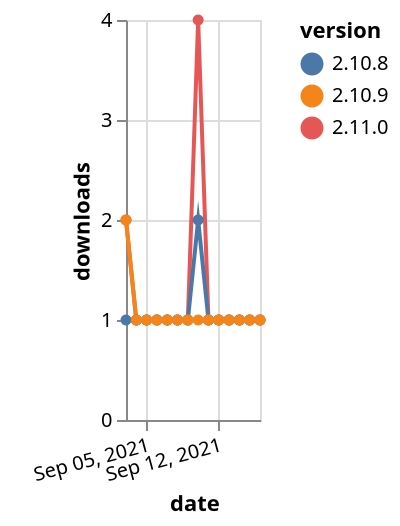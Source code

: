 {"$schema": "https://vega.github.io/schema/vega-lite/v5.json", "description": "A simple bar chart with embedded data.", "data": {"values": [{"date": "2021-09-03", "total": 127, "delta": 2, "version": "2.11.0"}, {"date": "2021-09-04", "total": 128, "delta": 1, "version": "2.11.0"}, {"date": "2021-09-05", "total": 129, "delta": 1, "version": "2.11.0"}, {"date": "2021-09-06", "total": 130, "delta": 1, "version": "2.11.0"}, {"date": "2021-09-07", "total": 131, "delta": 1, "version": "2.11.0"}, {"date": "2021-09-08", "total": 132, "delta": 1, "version": "2.11.0"}, {"date": "2021-09-09", "total": 133, "delta": 1, "version": "2.11.0"}, {"date": "2021-09-10", "total": 137, "delta": 4, "version": "2.11.0"}, {"date": "2021-09-11", "total": 138, "delta": 1, "version": "2.11.0"}, {"date": "2021-09-12", "total": 139, "delta": 1, "version": "2.11.0"}, {"date": "2021-09-13", "total": 140, "delta": 1, "version": "2.11.0"}, {"date": "2021-09-14", "total": 141, "delta": 1, "version": "2.11.0"}, {"date": "2021-09-15", "total": 142, "delta": 1, "version": "2.11.0"}, {"date": "2021-09-16", "total": 143, "delta": 1, "version": "2.11.0"}, {"date": "2021-09-03", "total": 137, "delta": 1, "version": "2.10.8"}, {"date": "2021-09-04", "total": 138, "delta": 1, "version": "2.10.8"}, {"date": "2021-09-05", "total": 139, "delta": 1, "version": "2.10.8"}, {"date": "2021-09-06", "total": 140, "delta": 1, "version": "2.10.8"}, {"date": "2021-09-07", "total": 141, "delta": 1, "version": "2.10.8"}, {"date": "2021-09-08", "total": 142, "delta": 1, "version": "2.10.8"}, {"date": "2021-09-09", "total": 143, "delta": 1, "version": "2.10.8"}, {"date": "2021-09-10", "total": 145, "delta": 2, "version": "2.10.8"}, {"date": "2021-09-11", "total": 146, "delta": 1, "version": "2.10.8"}, {"date": "2021-09-12", "total": 147, "delta": 1, "version": "2.10.8"}, {"date": "2021-09-13", "total": 148, "delta": 1, "version": "2.10.8"}, {"date": "2021-09-14", "total": 149, "delta": 1, "version": "2.10.8"}, {"date": "2021-09-15", "total": 150, "delta": 1, "version": "2.10.8"}, {"date": "2021-09-16", "total": 151, "delta": 1, "version": "2.10.8"}, {"date": "2021-09-03", "total": 130, "delta": 2, "version": "2.10.9"}, {"date": "2021-09-04", "total": 131, "delta": 1, "version": "2.10.9"}, {"date": "2021-09-05", "total": 132, "delta": 1, "version": "2.10.9"}, {"date": "2021-09-06", "total": 133, "delta": 1, "version": "2.10.9"}, {"date": "2021-09-07", "total": 134, "delta": 1, "version": "2.10.9"}, {"date": "2021-09-08", "total": 135, "delta": 1, "version": "2.10.9"}, {"date": "2021-09-09", "total": 136, "delta": 1, "version": "2.10.9"}, {"date": "2021-09-10", "total": 137, "delta": 1, "version": "2.10.9"}, {"date": "2021-09-11", "total": 138, "delta": 1, "version": "2.10.9"}, {"date": "2021-09-12", "total": 139, "delta": 1, "version": "2.10.9"}, {"date": "2021-09-13", "total": 140, "delta": 1, "version": "2.10.9"}, {"date": "2021-09-14", "total": 141, "delta": 1, "version": "2.10.9"}, {"date": "2021-09-15", "total": 142, "delta": 1, "version": "2.10.9"}, {"date": "2021-09-16", "total": 143, "delta": 1, "version": "2.10.9"}]}, "width": "container", "mark": {"type": "line", "point": {"filled": true}}, "encoding": {"x": {"field": "date", "type": "temporal", "timeUnit": "yearmonthdate", "title": "date", "axis": {"labelAngle": -15}}, "y": {"field": "delta", "type": "quantitative", "title": "downloads"}, "color": {"field": "version", "type": "nominal"}, "tooltip": {"field": "delta"}}}